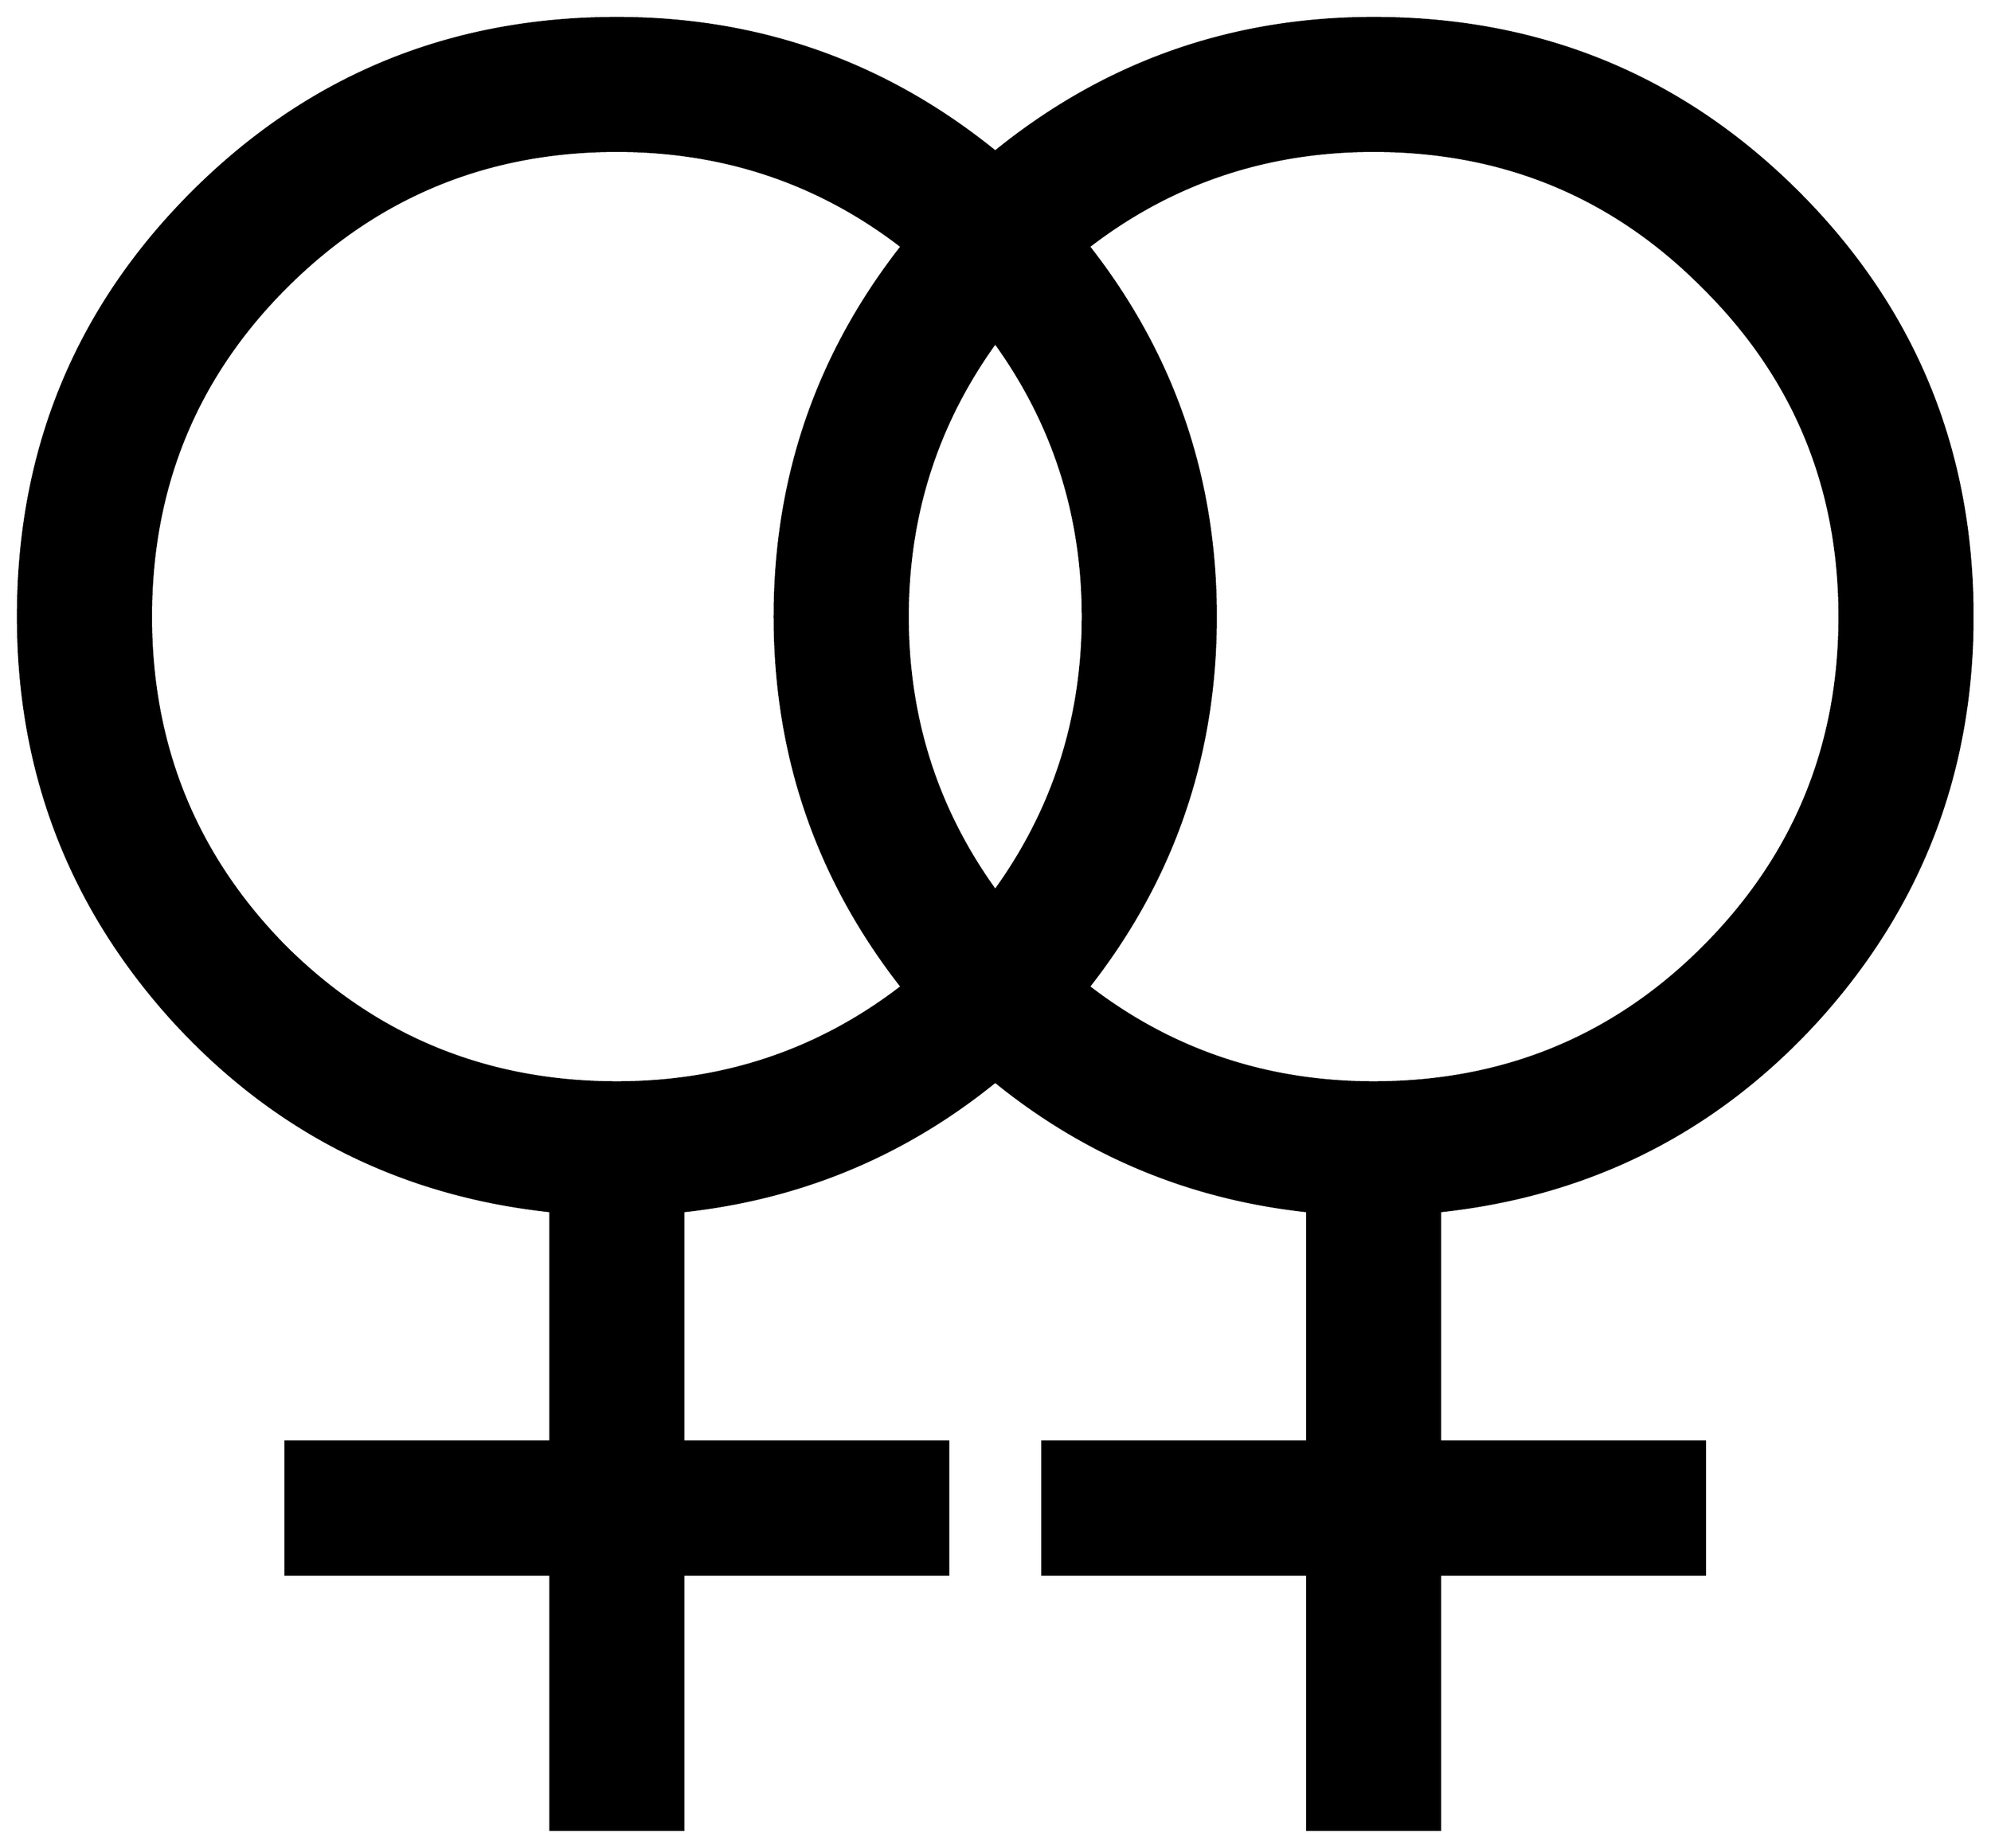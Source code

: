 


\begin{tikzpicture}[y=0.80pt, x=0.80pt, yscale=-1.0, xscale=1.0, inner sep=0pt, outer sep=0pt]
\begin{scope}[shift={(100.0,1478.0)},nonzero rule]
  \path[draw=.,fill=.,line width=1.600pt] (1526.0,-582.0) ..
    controls (1526.0,-468.0) and (1488.333,-369.0) ..
    (1413.0,-285.0) .. controls (1337.667,-201.667) and
    (1244.0,-154.0) .. (1132.0,-142.0) -- (1132.0,29.0) --
    (1328.0,29.0) -- (1328.0,127.0) -- (1132.0,127.0) --
    (1132.0,316.0) -- (1034.0,316.0) -- (1034.0,127.0) --
    (838.0,127.0) -- (838.0,29.0) -- (1034.0,29.0) --
    (1034.0,-142.0) .. controls (947.333,-151.333) and
    (870.333,-183.333) .. (803.0,-238.0) .. controls (735.667,-183.333)
    and (658.667,-151.333) .. (572.0,-142.0) -- (572.0,29.0) --
    (768.0,29.0) -- (768.0,127.0) -- (572.0,127.0) --
    (572.0,316.0) -- (474.0,316.0) -- (474.0,127.0) --
    (278.0,127.0) -- (278.0,29.0) -- (474.0,29.0) --
    (474.0,-142.0) .. controls (362.0,-154.0) and (268.333,-201.667)
    .. (193.0,-285.0) .. controls (117.667,-369.0) and
    (80.0,-468.0) .. (80.0,-582.0) .. controls (80.0,-705.333) and
    (123.0,-810.0) .. (209.0,-896.0) .. controls (295.0,-982.0)
    and (399.667,-1025.0) .. (523.0,-1025.0) .. controls
    (628.333,-1025.0) and (721.667,-992.0) .. (803.0,-926.0) ..
    controls (884.333,-992.0) and (977.667,-1025.0) ..
    (1083.0,-1025.0) .. controls (1206.333,-1025.0) and
    (1311.0,-982.0) .. (1397.0,-896.0) .. controls
    (1483.0,-810.0) and (1526.0,-705.333) .. (1526.0,-582.0) --
    cycle(1428.0,-582.0) .. controls (1428.0,-678.0) and
    (1394.333,-759.333) .. (1327.0,-826.0) .. controls
    (1260.333,-893.333) and (1179.0,-927.0) .. (1083.0,-927.0) ..
    controls (1003.667,-927.0) and (933.333,-903.333) ..
    (872.0,-856.0) .. controls (934.667,-776.0) and (966.0,-684.667)
    .. (966.0,-582.0) .. controls (966.0,-479.333) and
    (934.667,-388.0) .. (872.0,-308.0) .. controls (933.333,-260.667)
    and (1003.667,-237.0) .. (1083.0,-237.0) .. controls
    (1179.0,-237.0) and (1260.333,-270.333) .. (1327.0,-337.0) ..
    controls (1394.333,-404.333) and (1428.0,-486.0) ..
    (1428.0,-582.0) -- cycle(868.0,-582.0) .. controls
    (868.0,-657.333) and (846.333,-725.0) .. (803.0,-785.0) ..
    controls (759.667,-725.0) and (738.0,-657.333) .. (738.0,-582.0)
    .. controls (738.0,-506.667) and (759.667,-439.0) ..
    (803.0,-379.0) .. controls (846.333,-439.0) and (868.0,-506.667)
    .. (868.0,-582.0) -- cycle(734.0,-308.0) .. controls
    (671.333,-388.0) and (640.0,-479.333) .. (640.0,-582.0) ..
    controls (640.0,-684.667) and (671.333,-776.0) .. (734.0,-856.0)
    .. controls (672.667,-903.333) and (602.333,-927.0) ..
    (523.0,-927.0) .. controls (427.0,-927.0) and (345.333,-893.333)
    .. (278.0,-826.0) .. controls (211.333,-759.333) and
    (178.0,-678.0) .. (178.0,-582.0) .. controls (178.0,-486.0)
    and (211.333,-404.333) .. (278.0,-337.0) .. controls
    (345.333,-270.333) and (427.0,-237.0) .. (523.0,-237.0) ..
    controls (602.333,-237.0) and (672.667,-260.667) .. (734.0,-308.0)
    -- cycle;
\end{scope}

\end{tikzpicture}


